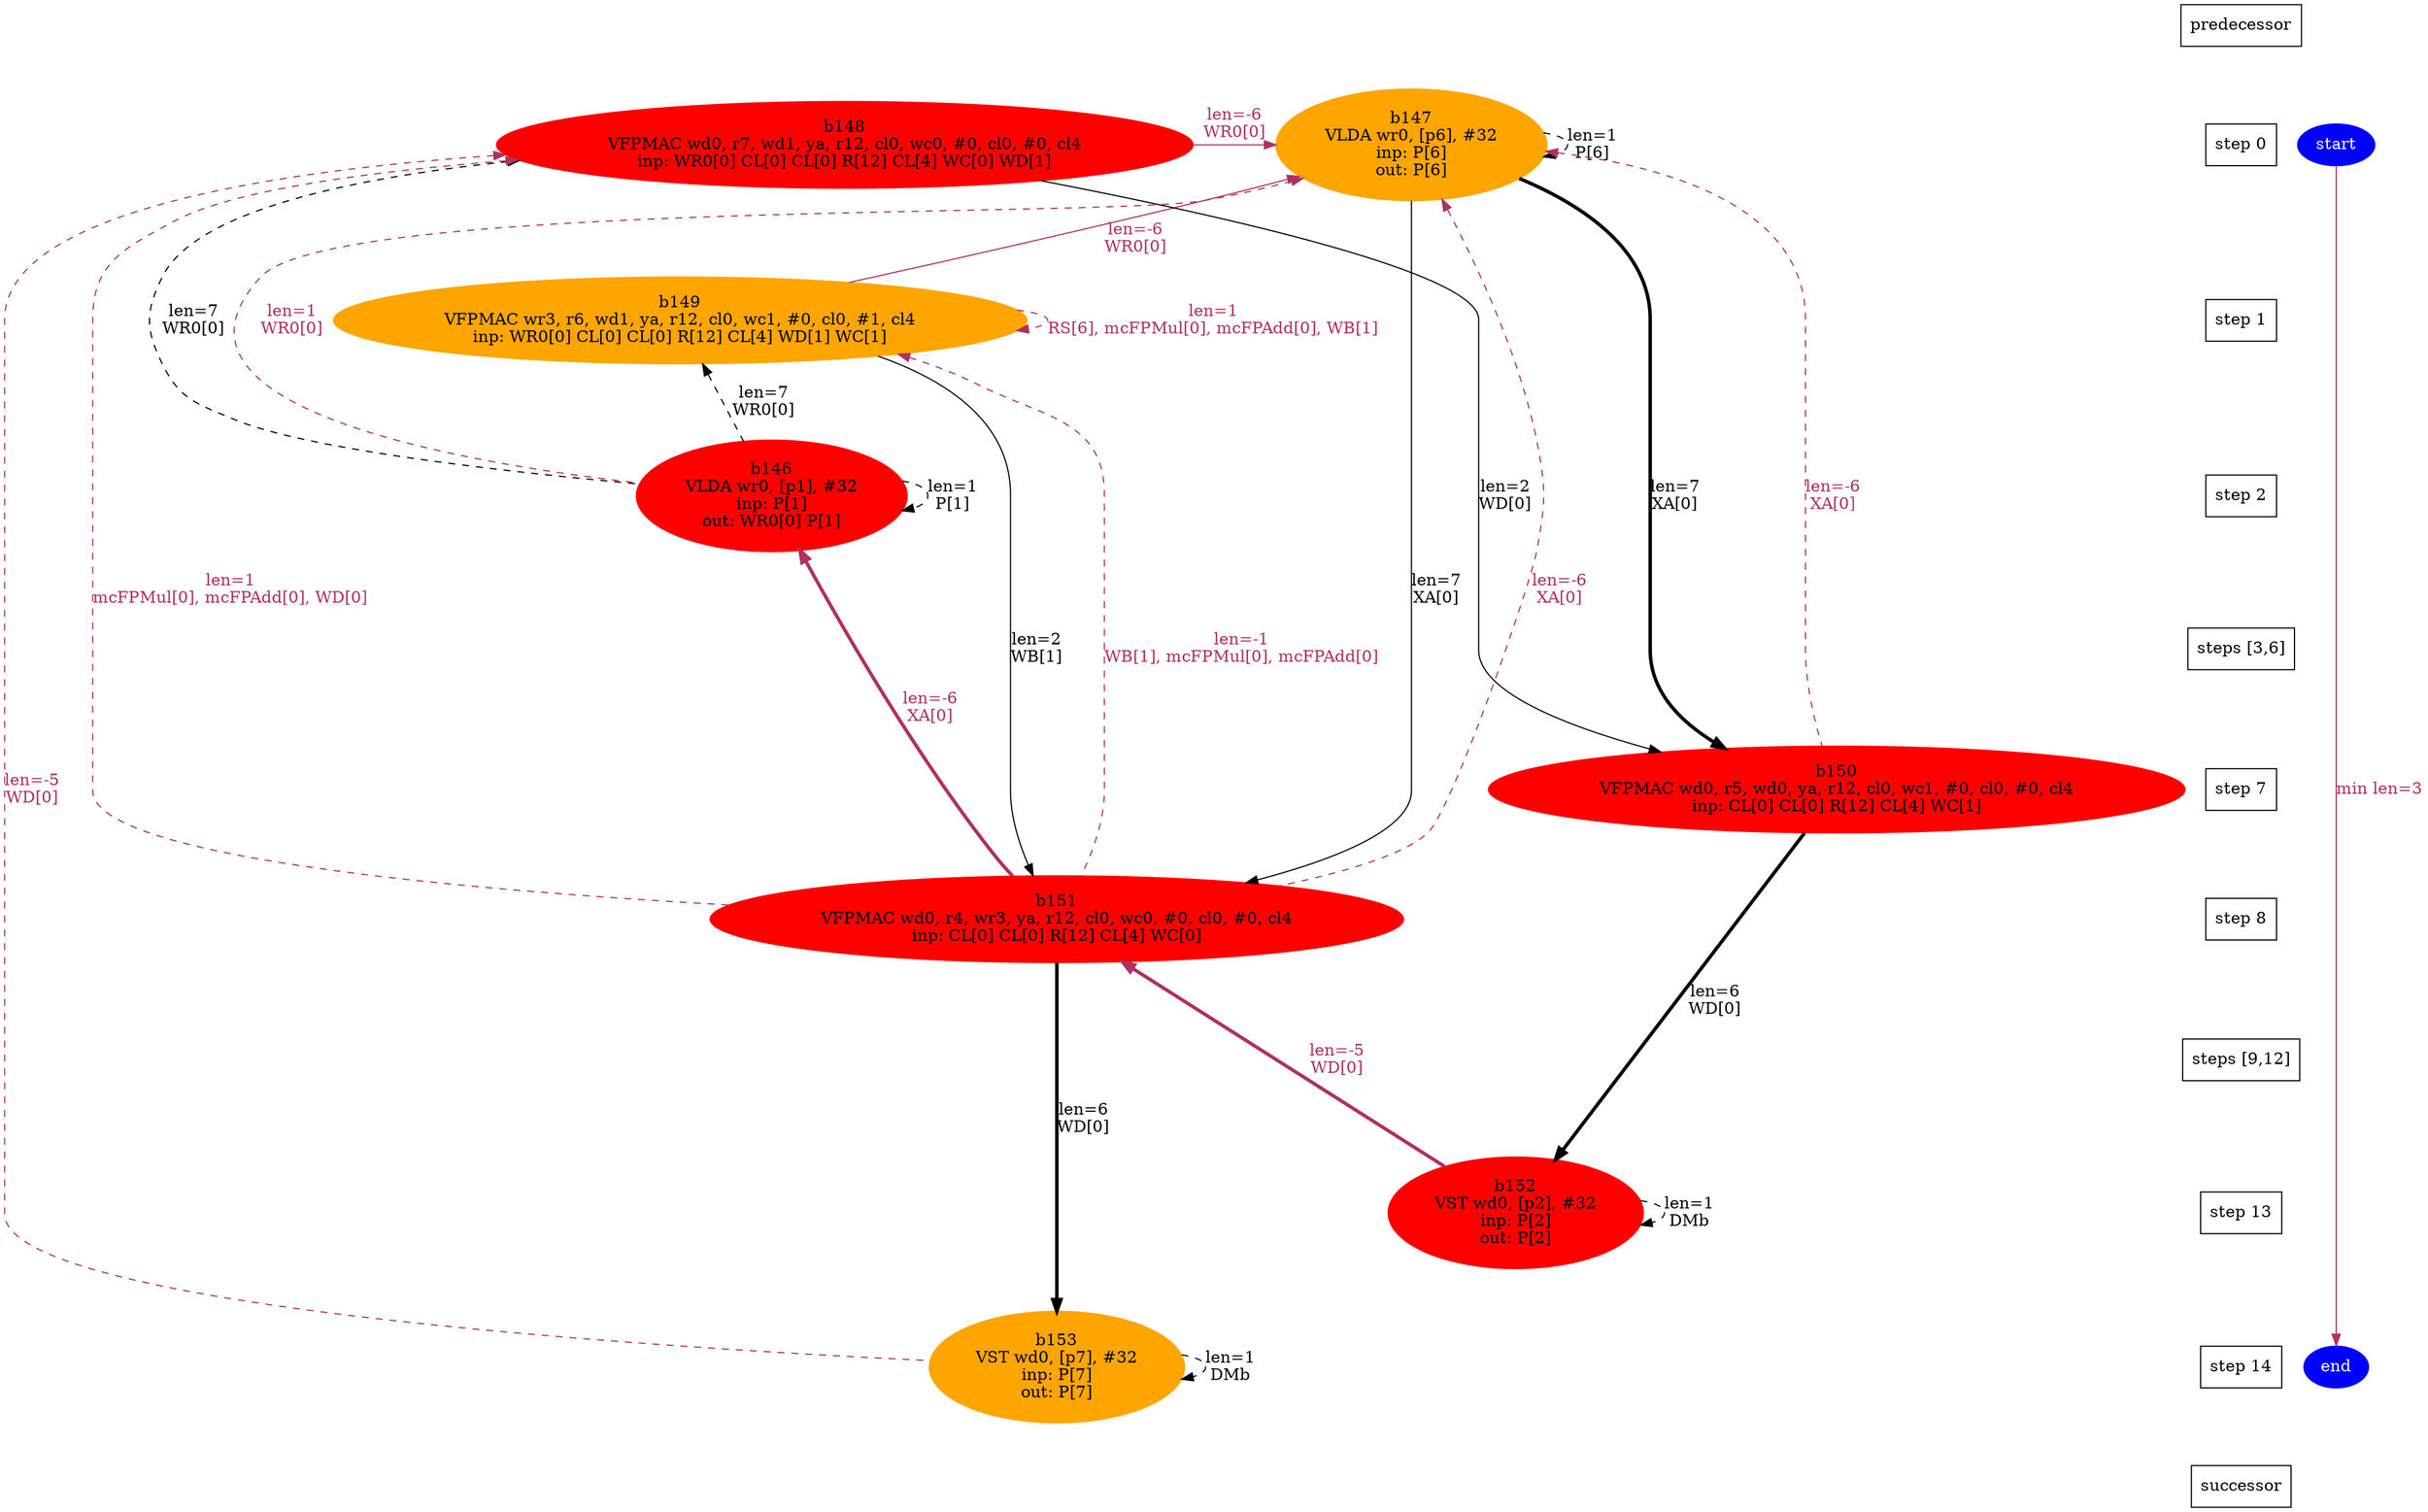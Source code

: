 digraph N {
 b146[color=red,fontcolor=black,style=filled,label="b146\nVLDA wr0, [p1], #32\ninp: P[1]\nout: WR0[0] P[1]"];  {rank=same; S2;  b146;}
 b147[color=orange,fontcolor=black,style=filled,label="b147\nVLDA wr0, [p6], #32\ninp: P[6]\nout: P[6]"];  {rank=same; S0;  b147;}
 b148[color=red,fontcolor=black,style=filled,label="b148\nVFPMAC wd0, r7, wd1, ya, r12, cl0, wc0, #0, cl0, #0, cl4\ninp: WR0[0] CL[0] CL[0] R[12] CL[4] WC[0] WD[1]"];  {rank=same; S0;  b148;}
 b149[color=orange,fontcolor=black,style=filled,label="b149\nVFPMAC wr3, r6, wd1, ya, r12, cl0, wc1, #0, cl0, #1, cl4\ninp: WR0[0] CL[0] CL[0] R[12] CL[4] WD[1] WC[1]"];  {rank=same; S1;  b149;}
 b150[color=red,fontcolor=black,style=filled,label="b150\nVFPMAC wd0, r5, wd0, ya, r12, cl0, wc1, #0, cl0, #0, cl4\ninp: CL[0] CL[0] R[12] CL[4] WC[1]"];  {rank=same; S7;  b150;}
 b151[color=red,fontcolor=black,style=filled,label="b151\nVFPMAC wd0, r4, wr3, ya, r12, cl0, wc0, #0, cl0, #0, cl4\ninp: CL[0] CL[0] R[12] CL[4] WC[0]"];  {rank=same; S8;  b151;}
 b152[color=red,fontcolor=black,style=filled,label="b152\nVST wd0, [p2], #32\ninp: P[2]\nout: P[2]"];  {rank=same; S13;  b152;}
 b153[color=orange,fontcolor=black,style=filled,label="b153\nVST wd0, [p7], #32\ninp: P[7]\nout: P[7]"];  {rank=same; S14;  b153;}
 start [color=blue,fontcolor=white,style=filled,label="start"];  {rank=same; S0;  start;}
 end [color=blue,fontcolor=white,style=filled,label="end"];  {rank=same; S14;  end;}
   b147 -> b151 [color=black,fontcolor=black,label="len=7\nXA[0]",weight=1000];
   b147 -> b150 [color=black,fontcolor=black,penwidth=3,label="len=7\nXA[0]",weight=1000];
   b148 -> b147 [color=maroon,fontcolor=maroon,label="len=-6\nWR0[0]",weight=1000];
   b148 -> b150 [color=black,fontcolor=black,label="len=2\nWD[0]",weight=1000];
   b147 -> b149 [color=maroon,fontcolor=maroon,label="len=-6\nWR0[0]",weight=1000,dir=back];
   b149 -> b151 [color=black,fontcolor=black,label="len=2\nWB[1]",weight=1000];
   b150 -> b152 [color=black,fontcolor=black,penwidth=3,label="len=6\nWD[0]",weight=1000];
   b146 -> b151 [color=maroon,fontcolor=maroon,penwidth=3,label="len=-6\nXA[0]",weight=1000,dir=back];
   b151 -> b153 [color=black,fontcolor=black,penwidth=3,label="len=6\nWD[0]",weight=1000];
   b151 -> b152 [color=maroon,fontcolor=maroon,penwidth=3,label="len=-5\nWD[0]",weight=1000,dir=back];
   start -> end [color=maroon,fontcolor=maroon,label="min len=3",weight=1000];
   b148 -> b146 [color=black,fontcolor=black,style=dashed,dir=back,label="len=7\nWR0[0]"];
   b149 -> b146 [color=black,fontcolor=black,style=dashed,dir=back,label="len=7\nWR0[0]"];
   b147 -> b146 [color=maroon,fontcolor=maroon,style=dashed,dir=back,label="len=1\nWR0[0]"];
   b146 -> b146 [color=black,fontcolor=black,style=dashed,label="len=1\nP[1]"];
   b147 -> b147 [color=black,fontcolor=black,style=dashed,label="len=1\nP[6]"];
   b149 -> b149 [color=maroon,fontcolor=maroon,style=dashed,label="len=1\nRS[6], mcFPMul[0], mcFPAdd[0], WB[1]"];
   b147 -> b150 [color=maroon,fontcolor=maroon,style=dashed,dir=back,label="len=-6\nXA[0]"];
   b149 -> b151 [color=maroon,fontcolor=maroon,style=dashed,dir=back,label="len=-1\nWB[1], mcFPMul[0], mcFPAdd[0]"];
   b148 -> b151 [color=maroon,fontcolor=maroon,style=dashed,dir=back,label="len=1\nmcFPMul[0], mcFPAdd[0], WD[0]"];
   b147 -> b151 [color=maroon,fontcolor=maroon,style=dashed,dir=back,label="len=-6\nXA[0]"];
   b152 -> b152 [color=black,fontcolor=black,style=dashed,label="len=1\nDMb"];
   b148 -> b153 [color=maroon,fontcolor=maroon,style=dashed,dir=back,label="len=-5\nWD[0]"];
   b153 -> b153 [color=black,fontcolor=black,style=dashed,label="len=1\nDMb"];
  Sm1 [label="predecessor",shape=box];
  S0 [label="step 0",shape=box];
  Sm1 -> S0[style=invis,weight=9000];
  S1 [label="step 1",shape=box];
  S0 -> S1[style=invis,weight=9000];
  S2 [label="step 2",shape=box];
  S1 -> S2[style=invis,weight=9000];
  S3_S6 [label="steps [3,6]",shape=box];
  S2 -> S3_S6[style=invis,weight=9000];
  S7 [label="step 7",shape=box];
  S3_S6 -> S7[style=invis,weight=9000];
  S8 [label="step 8",shape=box];
  S7 -> S8[style=invis,weight=9000];
  S9_S12 [label="steps [9,12]",shape=box];
  S8 -> S9_S12[style=invis,weight=9000];
  S13 [label="step 13",shape=box];
  S9_S12 -> S13[style=invis,weight=9000];
  S14 [label="step 14",shape=box];
  S13 -> S14[style=invis,weight=9000];
  S15 [label="successor",shape=box];
  S14 -> S15[style=invis,weight=9000];
}
